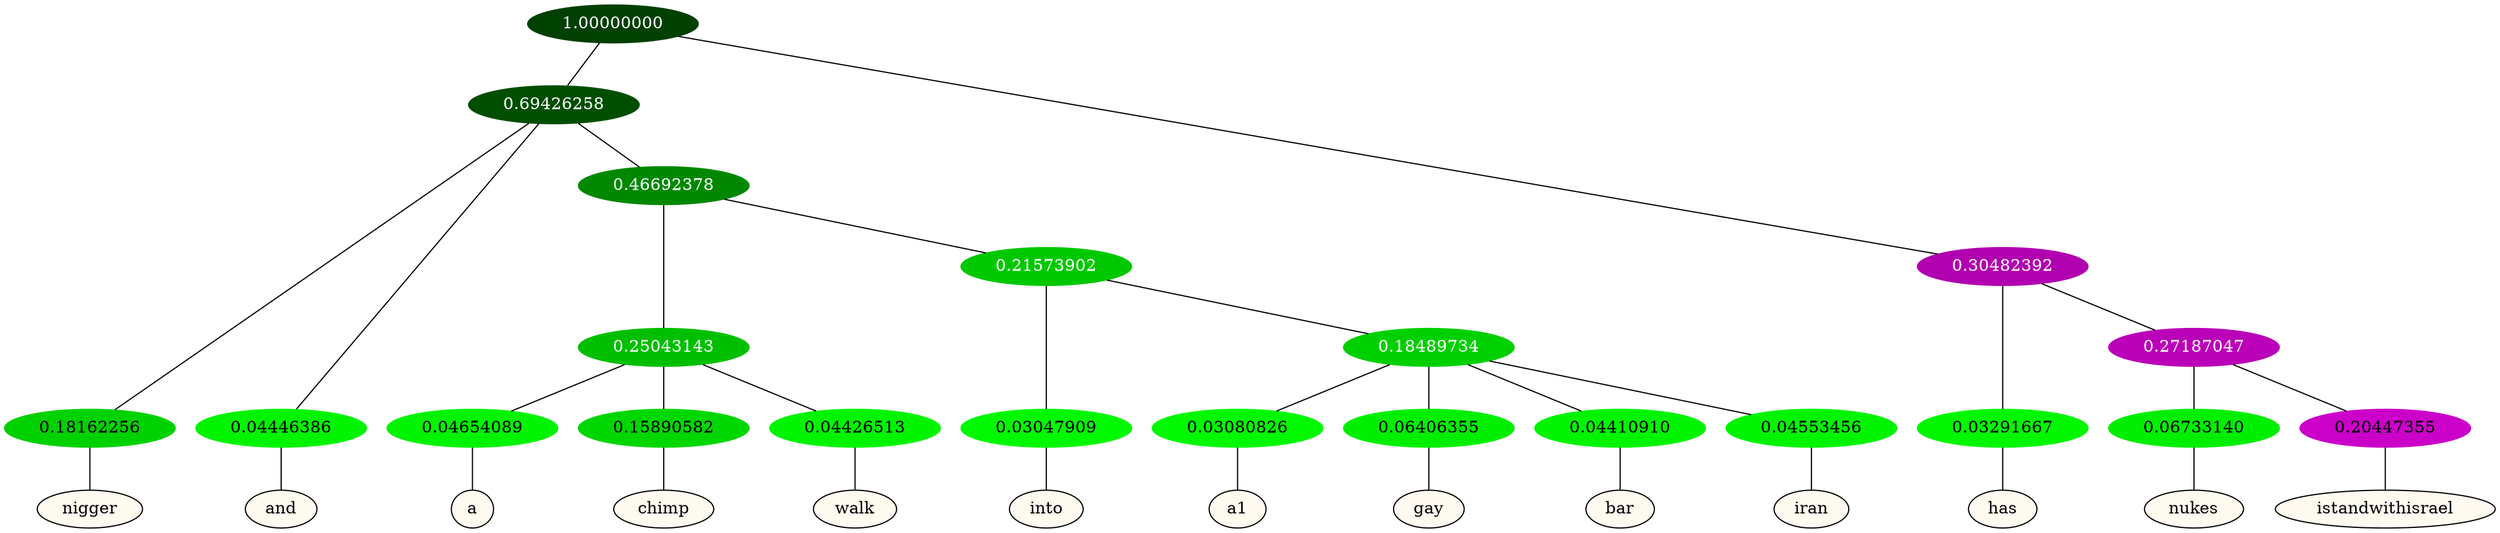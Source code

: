 graph {
	node [format=png height=0.15 nodesep=0.001 ordering=out overlap=prism overlap_scaling=0.01 ranksep=0.001 ratio=0.2 style=filled width=0.15]
	{
		rank=same
		a_w_3 [label=nigger color=black fillcolor=floralwhite style="filled,solid"]
		a_w_4 [label=and color=black fillcolor=floralwhite style="filled,solid"]
		a_w_12 [label=a color=black fillcolor=floralwhite style="filled,solid"]
		a_w_13 [label=chimp color=black fillcolor=floralwhite style="filled,solid"]
		a_w_14 [label=walk color=black fillcolor=floralwhite style="filled,solid"]
		a_w_15 [label=into color=black fillcolor=floralwhite style="filled,solid"]
		a_w_17 [label=a1 color=black fillcolor=floralwhite style="filled,solid"]
		a_w_18 [label=gay color=black fillcolor=floralwhite style="filled,solid"]
		a_w_19 [label=bar color=black fillcolor=floralwhite style="filled,solid"]
		a_w_20 [label=iran color=black fillcolor=floralwhite style="filled,solid"]
		a_w_6 [label=has color=black fillcolor=floralwhite style="filled,solid"]
		a_w_10 [label=nukes color=black fillcolor=floralwhite style="filled,solid"]
		a_w_11 [label=istandwithisrael color=black fillcolor=floralwhite style="filled,solid"]
	}
	a_n_3 -- a_w_3
	a_n_4 -- a_w_4
	a_n_12 -- a_w_12
	a_n_13 -- a_w_13
	a_n_14 -- a_w_14
	a_n_15 -- a_w_15
	a_n_17 -- a_w_17
	a_n_18 -- a_w_18
	a_n_19 -- a_w_19
	a_n_20 -- a_w_20
	a_n_6 -- a_w_6
	a_n_10 -- a_w_10
	a_n_11 -- a_w_11
	{
		rank=same
		a_n_3 [label=0.18162256 color="0.334 1.000 0.818" fontcolor=black]
		a_n_4 [label=0.04446386 color="0.334 1.000 0.956" fontcolor=black]
		a_n_12 [label=0.04654089 color="0.334 1.000 0.953" fontcolor=black]
		a_n_13 [label=0.15890582 color="0.334 1.000 0.841" fontcolor=black]
		a_n_14 [label=0.04426513 color="0.334 1.000 0.956" fontcolor=black]
		a_n_15 [label=0.03047909 color="0.334 1.000 0.970" fontcolor=black]
		a_n_17 [label=0.03080826 color="0.334 1.000 0.969" fontcolor=black]
		a_n_18 [label=0.06406355 color="0.334 1.000 0.936" fontcolor=black]
		a_n_19 [label=0.04410910 color="0.334 1.000 0.956" fontcolor=black]
		a_n_20 [label=0.04553456 color="0.334 1.000 0.954" fontcolor=black]
		a_n_6 [label=0.03291667 color="0.334 1.000 0.967" fontcolor=black]
		a_n_10 [label=0.06733140 color="0.334 1.000 0.933" fontcolor=black]
		a_n_11 [label=0.20447355 color="0.835 1.000 0.796" fontcolor=black]
	}
	a_n_0 [label=1.00000000 color="0.334 1.000 0.250" fontcolor=grey99]
	a_n_1 [label=0.69426258 color="0.334 1.000 0.306" fontcolor=grey99]
	a_n_0 -- a_n_1
	a_n_2 [label=0.30482392 color="0.835 1.000 0.695" fontcolor=grey99]
	a_n_0 -- a_n_2
	a_n_1 -- a_n_3
	a_n_1 -- a_n_4
	a_n_5 [label=0.46692378 color="0.334 1.000 0.533" fontcolor=grey99]
	a_n_1 -- a_n_5
	a_n_2 -- a_n_6
	a_n_7 [label=0.27187047 color="0.835 1.000 0.728" fontcolor=grey99]
	a_n_2 -- a_n_7
	a_n_8 [label=0.25043143 color="0.334 1.000 0.750" fontcolor=grey99]
	a_n_5 -- a_n_8
	a_n_9 [label=0.21573902 color="0.334 1.000 0.784" fontcolor=grey99]
	a_n_5 -- a_n_9
	a_n_7 -- a_n_10
	a_n_7 -- a_n_11
	a_n_8 -- a_n_12
	a_n_8 -- a_n_13
	a_n_8 -- a_n_14
	a_n_9 -- a_n_15
	a_n_16 [label=0.18489734 color="0.334 1.000 0.815" fontcolor=grey99]
	a_n_9 -- a_n_16
	a_n_16 -- a_n_17
	a_n_16 -- a_n_18
	a_n_16 -- a_n_19
	a_n_16 -- a_n_20
}
